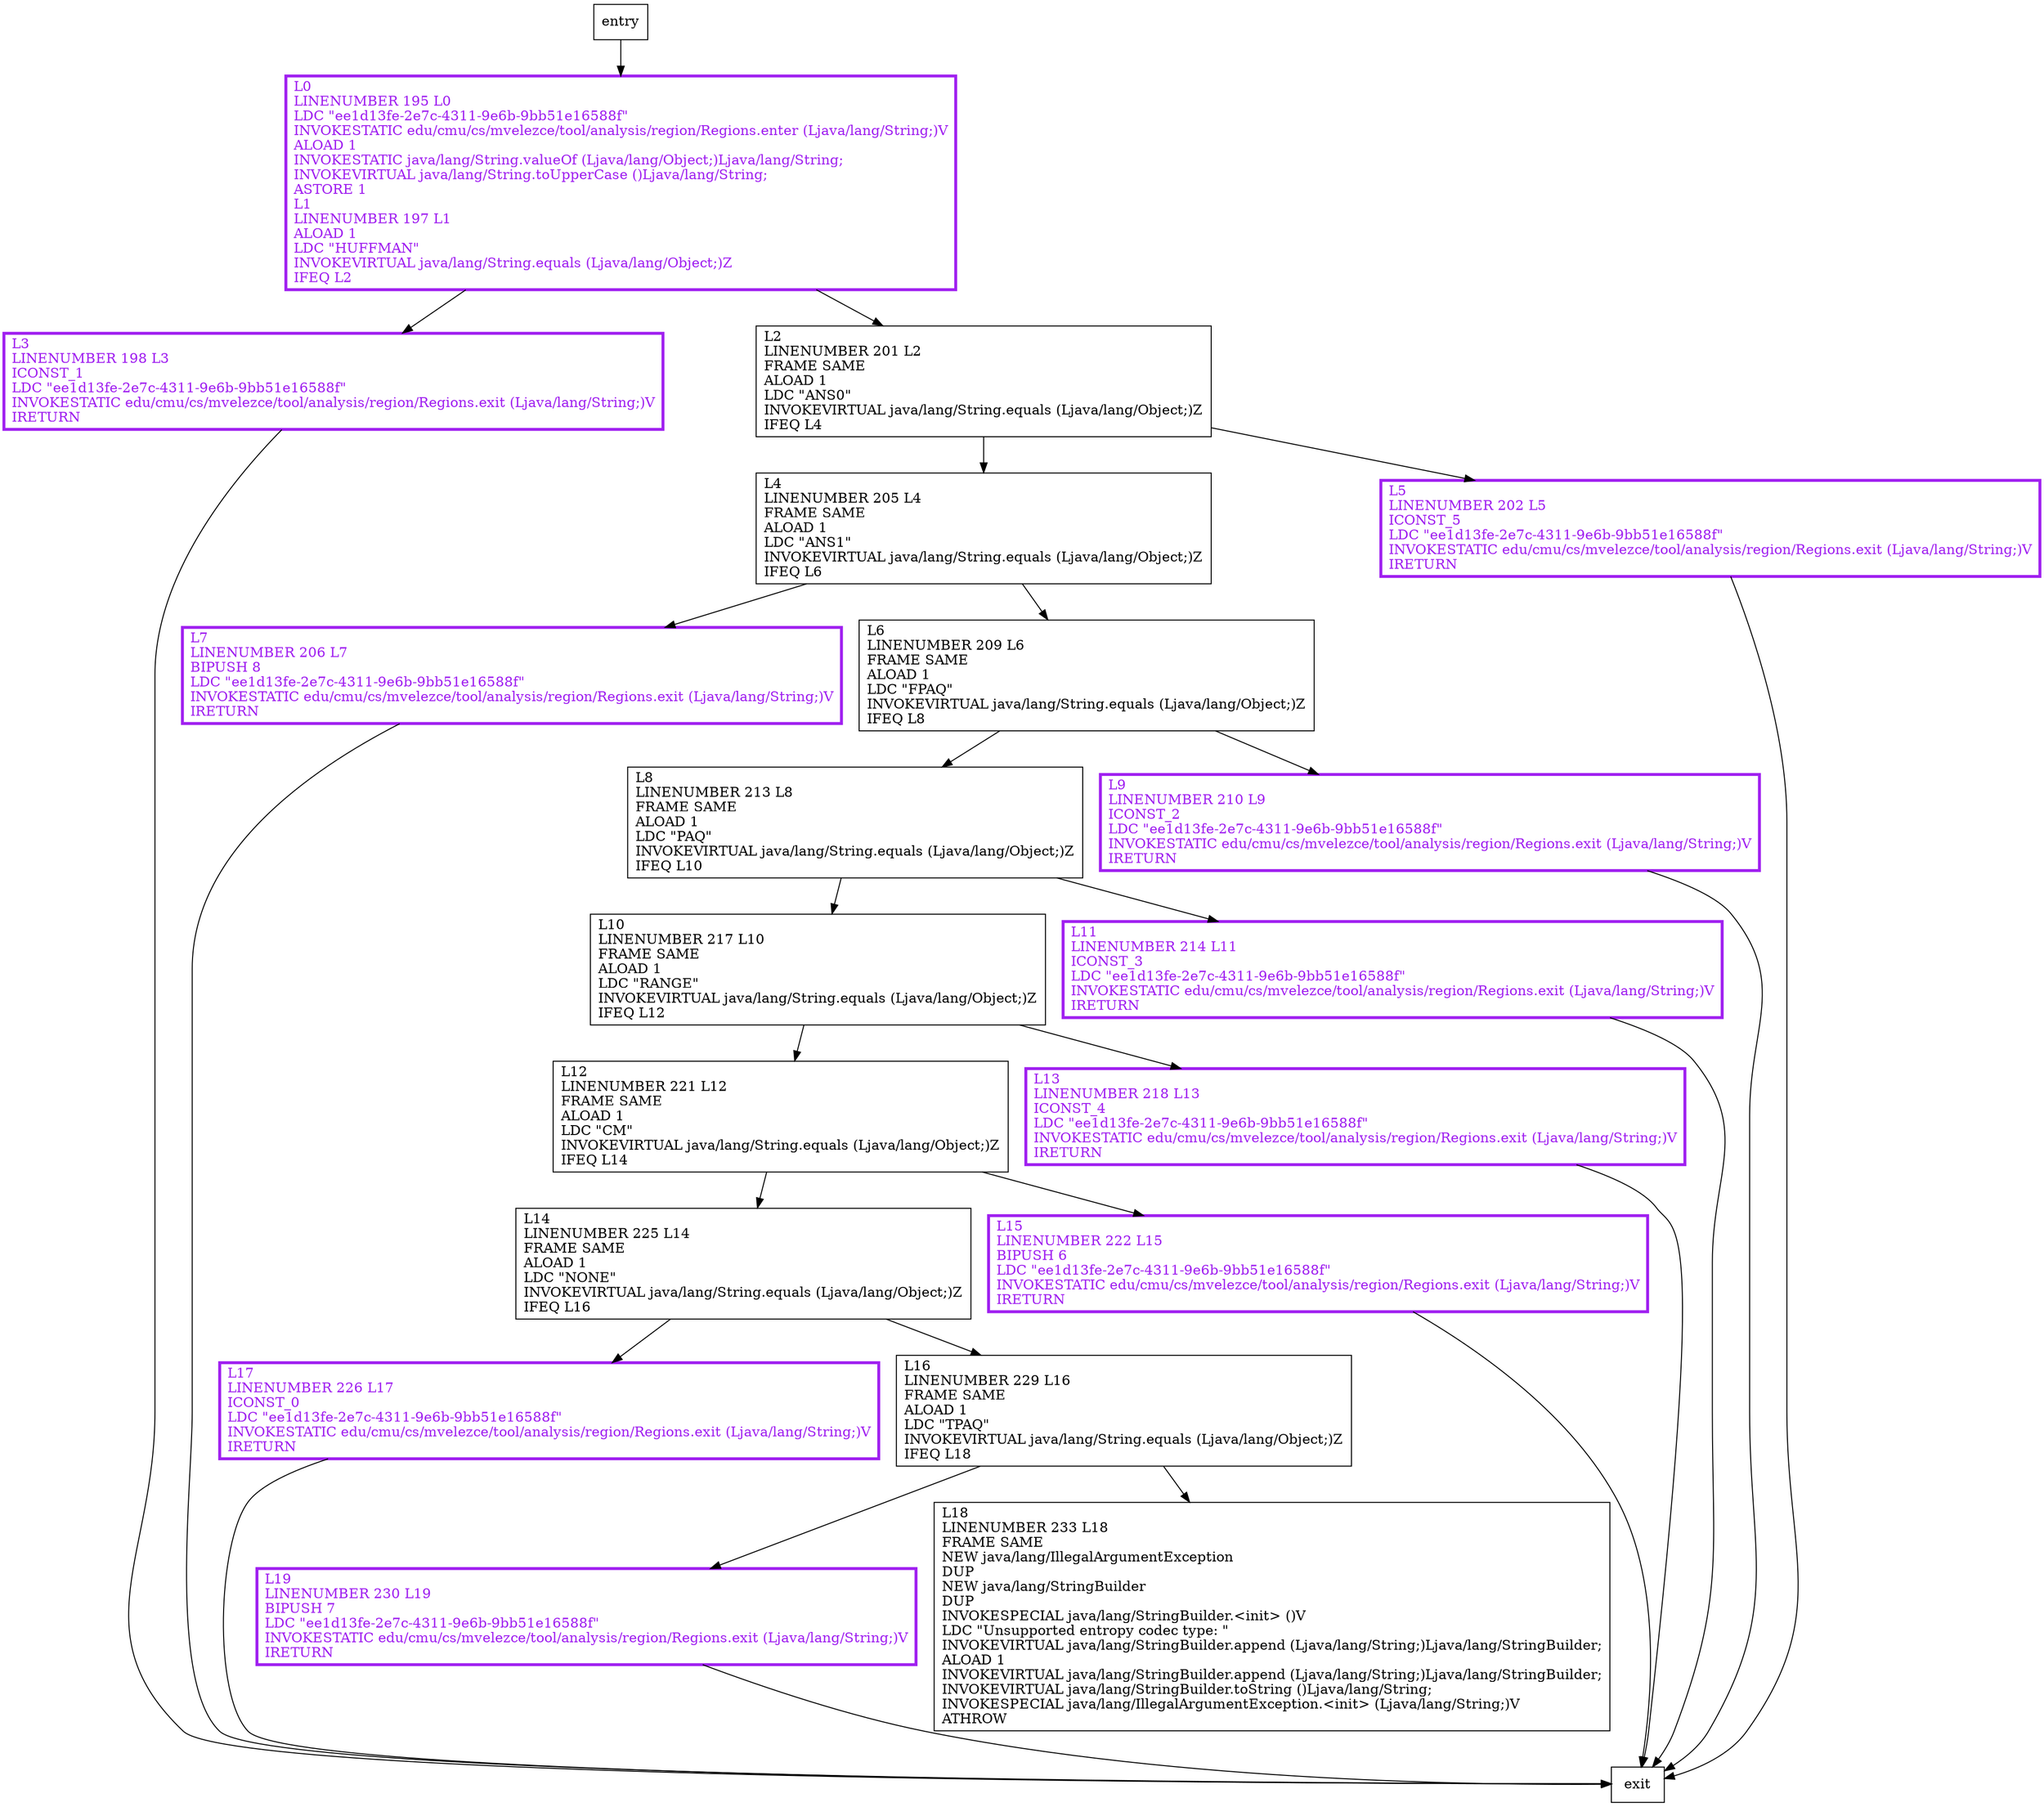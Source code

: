 digraph getType {
node [shape=record];
11089202 [label="L0\lLINENUMBER 195 L0\lLDC \"ee1d13fe-2e7c-4311-9e6b-9bb51e16588f\"\lINVOKESTATIC edu/cmu/cs/mvelezce/tool/analysis/region/Regions.enter (Ljava/lang/String;)V\lALOAD 1\lINVOKESTATIC java/lang/String.valueOf (Ljava/lang/Object;)Ljava/lang/String;\lINVOKEVIRTUAL java/lang/String.toUpperCase ()Ljava/lang/String;\lASTORE 1\lL1\lLINENUMBER 197 L1\lALOAD 1\lLDC \"HUFFMAN\"\lINVOKEVIRTUAL java/lang/String.equals (Ljava/lang/Object;)Z\lIFEQ L2\l"];
639422835 [label="L17\lLINENUMBER 226 L17\lICONST_0\lLDC \"ee1d13fe-2e7c-4311-9e6b-9bb51e16588f\"\lINVOKESTATIC edu/cmu/cs/mvelezce/tool/analysis/region/Regions.exit (Ljava/lang/String;)V\lIRETURN\l"];
1589634759 [label="L19\lLINENUMBER 230 L19\lBIPUSH 7\lLDC \"ee1d13fe-2e7c-4311-9e6b-9bb51e16588f\"\lINVOKESTATIC edu/cmu/cs/mvelezce/tool/analysis/region/Regions.exit (Ljava/lang/String;)V\lIRETURN\l"];
739357492 [label="L3\lLINENUMBER 198 L3\lICONST_1\lLDC \"ee1d13fe-2e7c-4311-9e6b-9bb51e16588f\"\lINVOKESTATIC edu/cmu/cs/mvelezce/tool/analysis/region/Regions.exit (Ljava/lang/String;)V\lIRETURN\l"];
1939760748 [label="L10\lLINENUMBER 217 L10\lFRAME SAME\lALOAD 1\lLDC \"RANGE\"\lINVOKEVIRTUAL java/lang/String.equals (Ljava/lang/Object;)Z\lIFEQ L12\l"];
621970152 [label="L18\lLINENUMBER 233 L18\lFRAME SAME\lNEW java/lang/IllegalArgumentException\lDUP\lNEW java/lang/StringBuilder\lDUP\lINVOKESPECIAL java/lang/StringBuilder.\<init\> ()V\lLDC \"Unsupported entropy codec type: \"\lINVOKEVIRTUAL java/lang/StringBuilder.append (Ljava/lang/String;)Ljava/lang/StringBuilder;\lALOAD 1\lINVOKEVIRTUAL java/lang/StringBuilder.append (Ljava/lang/String;)Ljava/lang/StringBuilder;\lINVOKEVIRTUAL java/lang/StringBuilder.toString ()Ljava/lang/String;\lINVOKESPECIAL java/lang/IllegalArgumentException.\<init\> (Ljava/lang/String;)V\lATHROW\l"];
695477105 [label="L12\lLINENUMBER 221 L12\lFRAME SAME\lALOAD 1\lLDC \"CM\"\lINVOKEVIRTUAL java/lang/String.equals (Ljava/lang/Object;)Z\lIFEQ L14\l"];
631605832 [label="L11\lLINENUMBER 214 L11\lICONST_3\lLDC \"ee1d13fe-2e7c-4311-9e6b-9bb51e16588f\"\lINVOKESTATIC edu/cmu/cs/mvelezce/tool/analysis/region/Regions.exit (Ljava/lang/String;)V\lIRETURN\l"];
1478138109 [label="L8\lLINENUMBER 213 L8\lFRAME SAME\lALOAD 1\lLDC \"PAQ\"\lINVOKEVIRTUAL java/lang/String.equals (Ljava/lang/Object;)Z\lIFEQ L10\l"];
1212195573 [label="L16\lLINENUMBER 229 L16\lFRAME SAME\lALOAD 1\lLDC \"TPAQ\"\lINVOKEVIRTUAL java/lang/String.equals (Ljava/lang/Object;)Z\lIFEQ L18\l"];
754311266 [label="L2\lLINENUMBER 201 L2\lFRAME SAME\lALOAD 1\lLDC \"ANS0\"\lINVOKEVIRTUAL java/lang/String.equals (Ljava/lang/Object;)Z\lIFEQ L4\l"];
1276334040 [label="L7\lLINENUMBER 206 L7\lBIPUSH 8\lLDC \"ee1d13fe-2e7c-4311-9e6b-9bb51e16588f\"\lINVOKESTATIC edu/cmu/cs/mvelezce/tool/analysis/region/Regions.exit (Ljava/lang/String;)V\lIRETURN\l"];
1230592658 [label="L14\lLINENUMBER 225 L14\lFRAME SAME\lALOAD 1\lLDC \"NONE\"\lINVOKEVIRTUAL java/lang/String.equals (Ljava/lang/Object;)Z\lIFEQ L16\l"];
1084714555 [label="L15\lLINENUMBER 222 L15\lBIPUSH 6\lLDC \"ee1d13fe-2e7c-4311-9e6b-9bb51e16588f\"\lINVOKESTATIC edu/cmu/cs/mvelezce/tool/analysis/region/Regions.exit (Ljava/lang/String;)V\lIRETURN\l"];
1840957768 [label="L6\lLINENUMBER 209 L6\lFRAME SAME\lALOAD 1\lLDC \"FPAQ\"\lINVOKEVIRTUAL java/lang/String.equals (Ljava/lang/Object;)Z\lIFEQ L8\l"];
1213535911 [label="L9\lLINENUMBER 210 L9\lICONST_2\lLDC \"ee1d13fe-2e7c-4311-9e6b-9bb51e16588f\"\lINVOKESTATIC edu/cmu/cs/mvelezce/tool/analysis/region/Regions.exit (Ljava/lang/String;)V\lIRETURN\l"];
1232398550 [label="L13\lLINENUMBER 218 L13\lICONST_4\lLDC \"ee1d13fe-2e7c-4311-9e6b-9bb51e16588f\"\lINVOKESTATIC edu/cmu/cs/mvelezce/tool/analysis/region/Regions.exit (Ljava/lang/String;)V\lIRETURN\l"];
663122804 [label="L4\lLINENUMBER 205 L4\lFRAME SAME\lALOAD 1\lLDC \"ANS1\"\lINVOKEVIRTUAL java/lang/String.equals (Ljava/lang/Object;)Z\lIFEQ L6\l"];
1850724883 [label="L5\lLINENUMBER 202 L5\lICONST_5\lLDC \"ee1d13fe-2e7c-4311-9e6b-9bb51e16588f\"\lINVOKESTATIC edu/cmu/cs/mvelezce/tool/analysis/region/Regions.exit (Ljava/lang/String;)V\lIRETURN\l"];
entry;
exit;
11089202 -> 754311266;
11089202 -> 739357492;
639422835 -> exit;
1589634759 -> exit;
739357492 -> exit;
1939760748 -> 1232398550;
1939760748 -> 695477105;
695477105 -> 1230592658;
695477105 -> 1084714555;
631605832 -> exit;
entry -> 11089202;
1478138109 -> 1939760748;
1478138109 -> 631605832;
1212195573 -> 1589634759;
1212195573 -> 621970152;
754311266 -> 663122804;
754311266 -> 1850724883;
1276334040 -> exit;
1230592658 -> 639422835;
1230592658 -> 1212195573;
1084714555 -> exit;
1840957768 -> 1478138109;
1840957768 -> 1213535911;
1213535911 -> exit;
1232398550 -> exit;
663122804 -> 1276334040;
663122804 -> 1840957768;
1850724883 -> exit;
11089202[fontcolor="purple", penwidth=3, color="purple"];
639422835[fontcolor="purple", penwidth=3, color="purple"];
1589634759[fontcolor="purple", penwidth=3, color="purple"];
1276334040[fontcolor="purple", penwidth=3, color="purple"];
1084714555[fontcolor="purple", penwidth=3, color="purple"];
1213535911[fontcolor="purple", penwidth=3, color="purple"];
1232398550[fontcolor="purple", penwidth=3, color="purple"];
739357492[fontcolor="purple", penwidth=3, color="purple"];
631605832[fontcolor="purple", penwidth=3, color="purple"];
1850724883[fontcolor="purple", penwidth=3, color="purple"];
}
